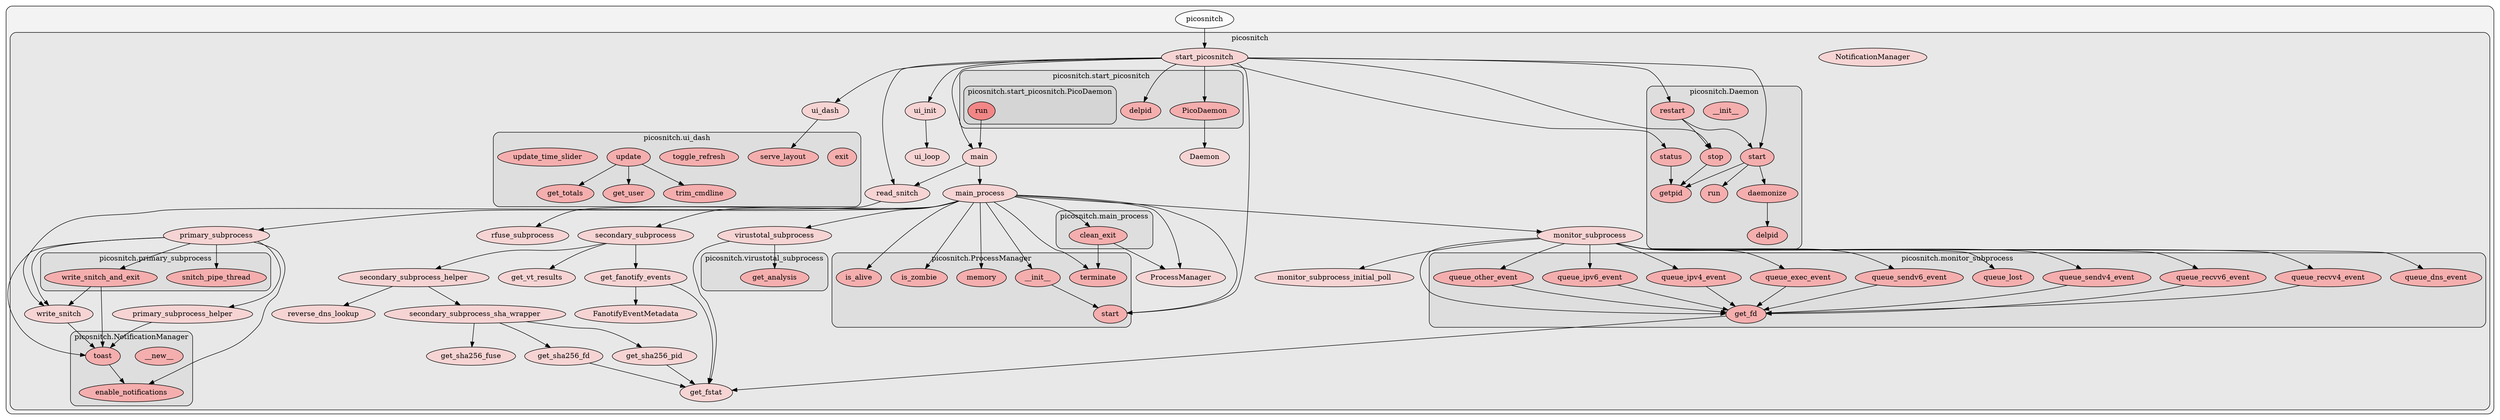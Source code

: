 digraph G {
    graph [rankdir=TB, clusterrank="local"];
    subgraph cluster_G {

        graph [style="filled,rounded",fillcolor="#80808018", label=""];
        picosnitch [label="picosnitch", style="filled", fillcolor="#ffffffb2", fontcolor="#000000", group="0"];
        subgraph cluster_picosnitch {

            graph [style="filled,rounded",fillcolor="#80808018", label="picosnitch"];
            picosnitch__Daemon [label="Daemon", style="filled", fillcolor="#feccccb2", fontcolor="#000000", group="0"];
        }
        subgraph cluster_picosnitch {

            graph [style="filled,rounded",fillcolor="#80808018", label="picosnitch"];
            picosnitch__FanotifyEventMetadata [label="FanotifyEventMetadata", style="filled", fillcolor="#feccccb2", fontcolor="#000000", group="0"];
        }
        subgraph cluster_picosnitch {

            graph [style="filled,rounded",fillcolor="#80808018", label="picosnitch"];
            picosnitch__NotificationManager [label="NotificationManager", style="filled", fillcolor="#feccccb2", fontcolor="#000000", group="0"];
        }
        subgraph cluster_picosnitch {

            graph [style="filled,rounded",fillcolor="#80808018", label="picosnitch"];
            picosnitch__ProcessManager [label="ProcessManager", style="filled", fillcolor="#feccccb2", fontcolor="#000000", group="0"];
        }
        subgraph cluster_picosnitch {

            graph [style="filled,rounded",fillcolor="#80808018", label="picosnitch"];
            picosnitch__get_fanotify_events [label="get_fanotify_events", style="filled", fillcolor="#feccccb2", fontcolor="#000000", group="0"];
        }
        subgraph cluster_picosnitch {

            graph [style="filled,rounded",fillcolor="#80808018", label="picosnitch"];
            picosnitch__get_fstat [label="get_fstat", style="filled", fillcolor="#feccccb2", fontcolor="#000000", group="0"];
        }
        subgraph cluster_picosnitch {

            graph [style="filled,rounded",fillcolor="#80808018", label="picosnitch"];
            picosnitch__get_sha256_fd [label="get_sha256_fd", style="filled", fillcolor="#feccccb2", fontcolor="#000000", group="0"];
        }
        subgraph cluster_picosnitch {

            graph [style="filled,rounded",fillcolor="#80808018", label="picosnitch"];
            picosnitch__get_sha256_fuse [label="get_sha256_fuse", style="filled", fillcolor="#feccccb2", fontcolor="#000000", group="0"];
        }
        subgraph cluster_picosnitch {

            graph [style="filled,rounded",fillcolor="#80808018", label="picosnitch"];
            picosnitch__get_sha256_pid [label="get_sha256_pid", style="filled", fillcolor="#feccccb2", fontcolor="#000000", group="0"];
        }
        subgraph cluster_picosnitch {

            graph [style="filled,rounded",fillcolor="#80808018", label="picosnitch"];
            picosnitch__get_vt_results [label="get_vt_results", style="filled", fillcolor="#feccccb2", fontcolor="#000000", group="0"];
        }
        subgraph cluster_picosnitch {

            graph [style="filled,rounded",fillcolor="#80808018", label="picosnitch"];
            picosnitch__main [label="main", style="filled", fillcolor="#feccccb2", fontcolor="#000000", group="0"];
        }
        subgraph cluster_picosnitch {

            graph [style="filled,rounded",fillcolor="#80808018", label="picosnitch"];
            picosnitch__main_process [label="main_process", style="filled", fillcolor="#feccccb2", fontcolor="#000000", group="0"];
        }
        subgraph cluster_picosnitch {

            graph [style="filled,rounded",fillcolor="#80808018", label="picosnitch"];
            picosnitch__monitor_subprocess [label="monitor_subprocess", style="filled", fillcolor="#feccccb2", fontcolor="#000000", group="0"];
        }
        subgraph cluster_picosnitch {

            graph [style="filled,rounded",fillcolor="#80808018", label="picosnitch"];
            picosnitch__monitor_subprocess_initial_poll [label="monitor_subprocess_initial_poll", style="filled", fillcolor="#feccccb2", fontcolor="#000000", group="0"];
        }
        subgraph cluster_picosnitch {

            graph [style="filled,rounded",fillcolor="#80808018", label="picosnitch"];
            picosnitch__primary_subprocess [label="primary_subprocess", style="filled", fillcolor="#feccccb2", fontcolor="#000000", group="0"];
        }
        subgraph cluster_picosnitch {

            graph [style="filled,rounded",fillcolor="#80808018", label="picosnitch"];
            picosnitch__primary_subprocess_helper [label="primary_subprocess_helper", style="filled", fillcolor="#feccccb2", fontcolor="#000000", group="0"];
        }
        subgraph cluster_picosnitch {

            graph [style="filled,rounded",fillcolor="#80808018", label="picosnitch"];
            picosnitch__read_snitch [label="read_snitch", style="filled", fillcolor="#feccccb2", fontcolor="#000000", group="0"];
        }
        subgraph cluster_picosnitch {

            graph [style="filled,rounded",fillcolor="#80808018", label="picosnitch"];
            picosnitch__reverse_dns_lookup [label="reverse_dns_lookup", style="filled", fillcolor="#feccccb2", fontcolor="#000000", group="0"];
        }
        subgraph cluster_picosnitch {

            graph [style="filled,rounded",fillcolor="#80808018", label="picosnitch"];
            picosnitch__rfuse_subprocess [label="rfuse_subprocess", style="filled", fillcolor="#feccccb2", fontcolor="#000000", group="0"];
        }
        subgraph cluster_picosnitch {

            graph [style="filled,rounded",fillcolor="#80808018", label="picosnitch"];
            picosnitch__secondary_subprocess [label="secondary_subprocess", style="filled", fillcolor="#feccccb2", fontcolor="#000000", group="0"];
        }
        subgraph cluster_picosnitch {

            graph [style="filled,rounded",fillcolor="#80808018", label="picosnitch"];
            picosnitch__secondary_subprocess_helper [label="secondary_subprocess_helper", style="filled", fillcolor="#feccccb2", fontcolor="#000000", group="0"];
        }
        subgraph cluster_picosnitch {

            graph [style="filled,rounded",fillcolor="#80808018", label="picosnitch"];
            picosnitch__secondary_subprocess_sha_wrapper [label="secondary_subprocess_sha_wrapper", style="filled", fillcolor="#feccccb2", fontcolor="#000000", group="0"];
        }
        subgraph cluster_picosnitch {

            graph [style="filled,rounded",fillcolor="#80808018", label="picosnitch"];
            picosnitch__start_picosnitch [label="start_picosnitch", style="filled", fillcolor="#feccccb2", fontcolor="#000000", group="0"];
        }
        subgraph cluster_picosnitch {

            graph [style="filled,rounded",fillcolor="#80808018", label="picosnitch"];
            picosnitch__ui_dash [label="ui_dash", style="filled", fillcolor="#feccccb2", fontcolor="#000000", group="0"];
        }
        subgraph cluster_picosnitch {

            graph [style="filled,rounded",fillcolor="#80808018", label="picosnitch"];
            picosnitch__ui_init [label="ui_init", style="filled", fillcolor="#feccccb2", fontcolor="#000000", group="0"];
        }
        subgraph cluster_picosnitch {

            graph [style="filled,rounded",fillcolor="#80808018", label="picosnitch"];
            picosnitch__ui_loop [label="ui_loop", style="filled", fillcolor="#feccccb2", fontcolor="#000000", group="0"];
        }
        subgraph cluster_picosnitch {

            graph [style="filled,rounded",fillcolor="#80808018", label="picosnitch"];
            picosnitch__virustotal_subprocess [label="virustotal_subprocess", style="filled", fillcolor="#feccccb2", fontcolor="#000000", group="0"];
        }
        subgraph cluster_picosnitch {

            graph [style="filled,rounded",fillcolor="#80808018", label="picosnitch"];
            picosnitch__write_snitch [label="write_snitch", style="filled", fillcolor="#feccccb2", fontcolor="#000000", group="0"];
            subgraph cluster_picosnitch__Daemon {

                graph [style="filled,rounded",fillcolor="#80808018", label="picosnitch.Daemon"];
                picosnitch__Daemon____init__ [label="__init__", style="filled", fillcolor="#ff9999b2", fontcolor="#000000", group="0"];
            }
            subgraph cluster_picosnitch__Daemon {

                graph [style="filled,rounded",fillcolor="#80808018", label="picosnitch.Daemon"];
                picosnitch__Daemon__daemonize [label="daemonize", style="filled", fillcolor="#ff9999b2", fontcolor="#000000", group="0"];
            }
            subgraph cluster_picosnitch__Daemon {

                graph [style="filled,rounded",fillcolor="#80808018", label="picosnitch.Daemon"];
                picosnitch__Daemon__delpid [label="delpid", style="filled", fillcolor="#ff9999b2", fontcolor="#000000", group="0"];
            }
            subgraph cluster_picosnitch__Daemon {

                graph [style="filled,rounded",fillcolor="#80808018", label="picosnitch.Daemon"];
                picosnitch__Daemon__getpid [label="getpid", style="filled", fillcolor="#ff9999b2", fontcolor="#000000", group="0"];
            }
            subgraph cluster_picosnitch__Daemon {

                graph [style="filled,rounded",fillcolor="#80808018", label="picosnitch.Daemon"];
                picosnitch__Daemon__restart [label="restart", style="filled", fillcolor="#ff9999b2", fontcolor="#000000", group="0"];
            }
            subgraph cluster_picosnitch__Daemon {

                graph [style="filled,rounded",fillcolor="#80808018", label="picosnitch.Daemon"];
                picosnitch__Daemon__run [label="run", style="filled", fillcolor="#ff9999b2", fontcolor="#000000", group="0"];
            }
            subgraph cluster_picosnitch__Daemon {

                graph [style="filled,rounded",fillcolor="#80808018", label="picosnitch.Daemon"];
                picosnitch__Daemon__start [label="start", style="filled", fillcolor="#ff9999b2", fontcolor="#000000", group="0"];
            }
            subgraph cluster_picosnitch__Daemon {

                graph [style="filled,rounded",fillcolor="#80808018", label="picosnitch.Daemon"];
                picosnitch__Daemon__status [label="status", style="filled", fillcolor="#ff9999b2", fontcolor="#000000", group="0"];
            }
            subgraph cluster_picosnitch__Daemon {

                graph [style="filled,rounded",fillcolor="#80808018", label="picosnitch.Daemon"];
                picosnitch__Daemon__stop [label="stop", style="filled", fillcolor="#ff9999b2", fontcolor="#000000", group="0"];
            }
            subgraph cluster_picosnitch__NotificationManager {

                graph [style="filled,rounded",fillcolor="#80808018", label="picosnitch.NotificationManager"];
                picosnitch__NotificationManager____new__ [label="__new__", style="filled", fillcolor="#ff9999b2", fontcolor="#000000", group="0"];
            }
            subgraph cluster_picosnitch__NotificationManager {

                graph [style="filled,rounded",fillcolor="#80808018", label="picosnitch.NotificationManager"];
                picosnitch__NotificationManager__enable_notifications [label="enable_notifications", style="filled", fillcolor="#ff9999b2", fontcolor="#000000", group="0"];
            }
            subgraph cluster_picosnitch__NotificationManager {

                graph [style="filled,rounded",fillcolor="#80808018", label="picosnitch.NotificationManager"];
                picosnitch__NotificationManager__toast [label="toast", style="filled", fillcolor="#ff9999b2", fontcolor="#000000", group="0"];
            }
            subgraph cluster_picosnitch__ProcessManager {

                graph [style="filled,rounded",fillcolor="#80808018", label="picosnitch.ProcessManager"];
                picosnitch__ProcessManager____init__ [label="__init__", style="filled", fillcolor="#ff9999b2", fontcolor="#000000", group="0"];
            }
            subgraph cluster_picosnitch__ProcessManager {

                graph [style="filled,rounded",fillcolor="#80808018", label="picosnitch.ProcessManager"];
                picosnitch__ProcessManager__is_alive [label="is_alive", style="filled", fillcolor="#ff9999b2", fontcolor="#000000", group="0"];
            }
            subgraph cluster_picosnitch__ProcessManager {

                graph [style="filled,rounded",fillcolor="#80808018", label="picosnitch.ProcessManager"];
                picosnitch__ProcessManager__is_zombie [label="is_zombie", style="filled", fillcolor="#ff9999b2", fontcolor="#000000", group="0"];
            }
            subgraph cluster_picosnitch__ProcessManager {

                graph [style="filled,rounded",fillcolor="#80808018", label="picosnitch.ProcessManager"];
                picosnitch__ProcessManager__memory [label="memory", style="filled", fillcolor="#ff9999b2", fontcolor="#000000", group="0"];
            }
            subgraph cluster_picosnitch__ProcessManager {

                graph [style="filled,rounded",fillcolor="#80808018", label="picosnitch.ProcessManager"];
                picosnitch__ProcessManager__start [label="start", style="filled", fillcolor="#ff9999b2", fontcolor="#000000", group="0"];
            }
            subgraph cluster_picosnitch__ProcessManager {

                graph [style="filled,rounded",fillcolor="#80808018", label="picosnitch.ProcessManager"];
                picosnitch__ProcessManager__terminate [label="terminate", style="filled", fillcolor="#ff9999b2", fontcolor="#000000", group="0"];
            }
            subgraph cluster_picosnitch__main_process {

                graph [style="filled,rounded",fillcolor="#80808018", label="picosnitch.main_process"];
                picosnitch__main_process__clean_exit [label="clean_exit", style="filled", fillcolor="#ff9999b2", fontcolor="#000000", group="0"];
            }
            subgraph cluster_picosnitch__monitor_subprocess {

                graph [style="filled,rounded",fillcolor="#80808018", label="picosnitch.monitor_subprocess"];
                picosnitch__monitor_subprocess__get_fd [label="get_fd", style="filled", fillcolor="#ff9999b2", fontcolor="#000000", group="0"];
            }
            subgraph cluster_picosnitch__monitor_subprocess {

                graph [style="filled,rounded",fillcolor="#80808018", label="picosnitch.monitor_subprocess"];
                picosnitch__monitor_subprocess__queue_dns_event [label="queue_dns_event", style="filled", fillcolor="#ff9999b2", fontcolor="#000000", group="0"];
            }
            subgraph cluster_picosnitch__monitor_subprocess {

                graph [style="filled,rounded",fillcolor="#80808018", label="picosnitch.monitor_subprocess"];
                picosnitch__monitor_subprocess__queue_exec_event [label="queue_exec_event", style="filled", fillcolor="#ff9999b2", fontcolor="#000000", group="0"];
            }
            subgraph cluster_picosnitch__monitor_subprocess {

                graph [style="filled,rounded",fillcolor="#80808018", label="picosnitch.monitor_subprocess"];
                picosnitch__monitor_subprocess__queue_ipv4_event [label="queue_ipv4_event", style="filled", fillcolor="#ff9999b2", fontcolor="#000000", group="0"];
            }
            subgraph cluster_picosnitch__monitor_subprocess {

                graph [style="filled,rounded",fillcolor="#80808018", label="picosnitch.monitor_subprocess"];
                picosnitch__monitor_subprocess__queue_ipv6_event [label="queue_ipv6_event", style="filled", fillcolor="#ff9999b2", fontcolor="#000000", group="0"];
            }
            subgraph cluster_picosnitch__monitor_subprocess {

                graph [style="filled,rounded",fillcolor="#80808018", label="picosnitch.monitor_subprocess"];
                picosnitch__monitor_subprocess__queue_lost [label="queue_lost", style="filled", fillcolor="#ff9999b2", fontcolor="#000000", group="0"];
            }
            subgraph cluster_picosnitch__monitor_subprocess {

                graph [style="filled,rounded",fillcolor="#80808018", label="picosnitch.monitor_subprocess"];
                picosnitch__monitor_subprocess__queue_other_event [label="queue_other_event", style="filled", fillcolor="#ff9999b2", fontcolor="#000000", group="0"];
            }
            subgraph cluster_picosnitch__monitor_subprocess {

                graph [style="filled,rounded",fillcolor="#80808018", label="picosnitch.monitor_subprocess"];
                picosnitch__monitor_subprocess__queue_recvv4_event [label="queue_recvv4_event", style="filled", fillcolor="#ff9999b2", fontcolor="#000000", group="0"];
            }
            subgraph cluster_picosnitch__monitor_subprocess {

                graph [style="filled,rounded",fillcolor="#80808018", label="picosnitch.monitor_subprocess"];
                picosnitch__monitor_subprocess__queue_recvv6_event [label="queue_recvv6_event", style="filled", fillcolor="#ff9999b2", fontcolor="#000000", group="0"];
            }
            subgraph cluster_picosnitch__monitor_subprocess {

                graph [style="filled,rounded",fillcolor="#80808018", label="picosnitch.monitor_subprocess"];
                picosnitch__monitor_subprocess__queue_sendv4_event [label="queue_sendv4_event", style="filled", fillcolor="#ff9999b2", fontcolor="#000000", group="0"];
            }
            subgraph cluster_picosnitch__monitor_subprocess {

                graph [style="filled,rounded",fillcolor="#80808018", label="picosnitch.monitor_subprocess"];
                picosnitch__monitor_subprocess__queue_sendv6_event [label="queue_sendv6_event", style="filled", fillcolor="#ff9999b2", fontcolor="#000000", group="0"];
            }
            subgraph cluster_picosnitch__primary_subprocess {

                graph [style="filled,rounded",fillcolor="#80808018", label="picosnitch.primary_subprocess"];
                picosnitch__primary_subprocess__snitch_pipe_thread [label="snitch_pipe_thread", style="filled", fillcolor="#ff9999b2", fontcolor="#000000", group="0"];
            }
            subgraph cluster_picosnitch__primary_subprocess {

                graph [style="filled,rounded",fillcolor="#80808018", label="picosnitch.primary_subprocess"];
                picosnitch__primary_subprocess__write_snitch_and_exit [label="write_snitch_and_exit", style="filled", fillcolor="#ff9999b2", fontcolor="#000000", group="0"];
            }
            subgraph cluster_picosnitch__start_picosnitch {

                graph [style="filled,rounded",fillcolor="#80808018", label="picosnitch.start_picosnitch"];
                picosnitch__start_picosnitch__PicoDaemon [label="PicoDaemon", style="filled", fillcolor="#ff9999b2", fontcolor="#000000", group="0"];
            }
            subgraph cluster_picosnitch__start_picosnitch {

                graph [style="filled,rounded",fillcolor="#80808018", label="picosnitch.start_picosnitch"];
                picosnitch__start_picosnitch__delpid [label="delpid", style="filled", fillcolor="#ff9999b2", fontcolor="#000000", group="0"];
                subgraph cluster_picosnitch__start_picosnitch__PicoDaemon {

                    graph [style="filled,rounded",fillcolor="#80808018", label="picosnitch.start_picosnitch.PicoDaemon"];
                    picosnitch__start_picosnitch__PicoDaemon__run [label="run", style="filled", fillcolor="#ff6565b2", fontcolor="#000000", group="0"];
                }
            }
            subgraph cluster_picosnitch__ui_dash {

                graph [style="filled,rounded",fillcolor="#80808018", label="picosnitch.ui_dash"];
                picosnitch__ui_dash__exit [label="exit", style="filled", fillcolor="#ff9999b2", fontcolor="#000000", group="0"];
            }
            subgraph cluster_picosnitch__ui_dash {

                graph [style="filled,rounded",fillcolor="#80808018", label="picosnitch.ui_dash"];
                picosnitch__ui_dash__get_totals [label="get_totals", style="filled", fillcolor="#ff9999b2", fontcolor="#000000", group="0"];
            }
            subgraph cluster_picosnitch__ui_dash {

                graph [style="filled,rounded",fillcolor="#80808018", label="picosnitch.ui_dash"];
                picosnitch__ui_dash__get_user [label="get_user", style="filled", fillcolor="#ff9999b2", fontcolor="#000000", group="0"];
            }
            subgraph cluster_picosnitch__ui_dash {

                graph [style="filled,rounded",fillcolor="#80808018", label="picosnitch.ui_dash"];
                picosnitch__ui_dash__serve_layout [label="serve_layout", style="filled", fillcolor="#ff9999b2", fontcolor="#000000", group="0"];
            }
            subgraph cluster_picosnitch__ui_dash {

                graph [style="filled,rounded",fillcolor="#80808018", label="picosnitch.ui_dash"];
                picosnitch__ui_dash__toggle_refresh [label="toggle_refresh", style="filled", fillcolor="#ff9999b2", fontcolor="#000000", group="0"];
            }
            subgraph cluster_picosnitch__ui_dash {

                graph [style="filled,rounded",fillcolor="#80808018", label="picosnitch.ui_dash"];
                picosnitch__ui_dash__trim_cmdline [label="trim_cmdline", style="filled", fillcolor="#ff9999b2", fontcolor="#000000", group="0"];
            }
            subgraph cluster_picosnitch__ui_dash {

                graph [style="filled,rounded",fillcolor="#80808018", label="picosnitch.ui_dash"];
                picosnitch__ui_dash__update [label="update", style="filled", fillcolor="#ff9999b2", fontcolor="#000000", group="0"];
            }
            subgraph cluster_picosnitch__ui_dash {

                graph [style="filled,rounded",fillcolor="#80808018", label="picosnitch.ui_dash"];
                picosnitch__ui_dash__update_time_slider [label="update_time_slider", style="filled", fillcolor="#ff9999b2", fontcolor="#000000", group="0"];
            }
            subgraph cluster_picosnitch__virustotal_subprocess {

                graph [style="filled,rounded",fillcolor="#80808018", label="picosnitch.virustotal_subprocess"];
                picosnitch__virustotal_subprocess__get_analysis [label="get_analysis", style="filled", fillcolor="#ff9999b2", fontcolor="#000000", group="0"];
            }
        }
    }
        picosnitch -> picosnitch__start_picosnitch [style="solid", color="#000000"];
        picosnitch__Daemon__daemonize -> picosnitch__Daemon__delpid [style="solid", color="#000000"];
        picosnitch__Daemon__restart -> picosnitch__Daemon__start [style="solid", color="#000000"];
        picosnitch__Daemon__restart -> picosnitch__Daemon__stop [style="solid", color="#000000"];
        picosnitch__Daemon__start -> picosnitch__Daemon__daemonize [style="solid", color="#000000"];
        picosnitch__Daemon__start -> picosnitch__Daemon__getpid [style="solid", color="#000000"];
        picosnitch__Daemon__start -> picosnitch__Daemon__run [style="solid", color="#000000"];
        picosnitch__Daemon__status -> picosnitch__Daemon__getpid [style="solid", color="#000000"];
        picosnitch__Daemon__stop -> picosnitch__Daemon__getpid [style="solid", color="#000000"];
        picosnitch__NotificationManager__toast -> picosnitch__NotificationManager__enable_notifications [style="solid", color="#000000"];
        picosnitch__ProcessManager____init__ -> picosnitch__ProcessManager__start [style="solid", color="#000000"];
        picosnitch__get_fanotify_events -> picosnitch__FanotifyEventMetadata [style="solid", color="#000000"];
        picosnitch__get_fanotify_events -> picosnitch__get_fstat [style="solid", color="#000000"];
        picosnitch__get_sha256_fd -> picosnitch__get_fstat [style="solid", color="#000000"];
        picosnitch__get_sha256_pid -> picosnitch__get_fstat [style="solid", color="#000000"];
        picosnitch__main -> picosnitch__main_process [style="solid", color="#000000"];
        picosnitch__main -> picosnitch__read_snitch [style="solid", color="#000000"];
        picosnitch__main_process -> picosnitch__ProcessManager [style="solid", color="#000000"];
        picosnitch__main_process -> picosnitch__ProcessManager____init__ [style="solid", color="#000000"];
        picosnitch__main_process -> picosnitch__ProcessManager__is_alive [style="solid", color="#000000"];
        picosnitch__main_process -> picosnitch__ProcessManager__is_zombie [style="solid", color="#000000"];
        picosnitch__main_process -> picosnitch__ProcessManager__memory [style="solid", color="#000000"];
        picosnitch__main_process -> picosnitch__ProcessManager__start [style="solid", color="#000000"];
        picosnitch__main_process -> picosnitch__ProcessManager__terminate [style="solid", color="#000000"];
        picosnitch__main_process -> picosnitch__main_process__clean_exit [style="solid", color="#000000"];
        picosnitch__main_process -> picosnitch__monitor_subprocess [style="solid", color="#000000"];
        picosnitch__main_process -> picosnitch__primary_subprocess [style="solid", color="#000000"];
        picosnitch__main_process -> picosnitch__rfuse_subprocess [style="solid", color="#000000"];
        picosnitch__main_process -> picosnitch__secondary_subprocess [style="solid", color="#000000"];
        picosnitch__main_process -> picosnitch__virustotal_subprocess [style="solid", color="#000000"];
        picosnitch__main_process__clean_exit -> picosnitch__ProcessManager [style="solid", color="#000000"];
        picosnitch__main_process__clean_exit -> picosnitch__ProcessManager__terminate [style="solid", color="#000000"];
        picosnitch__monitor_subprocess -> picosnitch__monitor_subprocess__get_fd [style="solid", color="#000000"];
        picosnitch__monitor_subprocess -> picosnitch__monitor_subprocess__queue_dns_event [style="solid", color="#000000"];
        picosnitch__monitor_subprocess -> picosnitch__monitor_subprocess__queue_exec_event [style="solid", color="#000000"];
        picosnitch__monitor_subprocess -> picosnitch__monitor_subprocess__queue_ipv4_event [style="solid", color="#000000"];
        picosnitch__monitor_subprocess -> picosnitch__monitor_subprocess__queue_ipv6_event [style="solid", color="#000000"];
        picosnitch__monitor_subprocess -> picosnitch__monitor_subprocess__queue_lost [style="solid", color="#000000"];
        picosnitch__monitor_subprocess -> picosnitch__monitor_subprocess__queue_other_event [style="solid", color="#000000"];
        picosnitch__monitor_subprocess -> picosnitch__monitor_subprocess__queue_recvv4_event [style="solid", color="#000000"];
        picosnitch__monitor_subprocess -> picosnitch__monitor_subprocess__queue_recvv6_event [style="solid", color="#000000"];
        picosnitch__monitor_subprocess -> picosnitch__monitor_subprocess__queue_sendv4_event [style="solid", color="#000000"];
        picosnitch__monitor_subprocess -> picosnitch__monitor_subprocess__queue_sendv6_event [style="solid", color="#000000"];
        picosnitch__monitor_subprocess -> picosnitch__monitor_subprocess_initial_poll [style="solid", color="#000000"];
        picosnitch__monitor_subprocess__get_fd -> picosnitch__get_fstat [style="solid", color="#000000"];
        picosnitch__monitor_subprocess__queue_exec_event -> picosnitch__monitor_subprocess__get_fd [style="solid", color="#000000"];
        picosnitch__monitor_subprocess__queue_ipv4_event -> picosnitch__monitor_subprocess__get_fd [style="solid", color="#000000"];
        picosnitch__monitor_subprocess__queue_ipv6_event -> picosnitch__monitor_subprocess__get_fd [style="solid", color="#000000"];
        picosnitch__monitor_subprocess__queue_other_event -> picosnitch__monitor_subprocess__get_fd [style="solid", color="#000000"];
        picosnitch__monitor_subprocess__queue_recvv4_event -> picosnitch__monitor_subprocess__get_fd [style="solid", color="#000000"];
        picosnitch__monitor_subprocess__queue_recvv6_event -> picosnitch__monitor_subprocess__get_fd [style="solid", color="#000000"];
        picosnitch__monitor_subprocess__queue_sendv4_event -> picosnitch__monitor_subprocess__get_fd [style="solid", color="#000000"];
        picosnitch__monitor_subprocess__queue_sendv6_event -> picosnitch__monitor_subprocess__get_fd [style="solid", color="#000000"];
        picosnitch__primary_subprocess -> picosnitch__NotificationManager__enable_notifications [style="solid", color="#000000"];
        picosnitch__primary_subprocess -> picosnitch__NotificationManager__toast [style="solid", color="#000000"];
        picosnitch__primary_subprocess -> picosnitch__primary_subprocess__snitch_pipe_thread [style="solid", color="#000000"];
        picosnitch__primary_subprocess -> picosnitch__primary_subprocess__write_snitch_and_exit [style="solid", color="#000000"];
        picosnitch__primary_subprocess -> picosnitch__primary_subprocess_helper [style="solid", color="#000000"];
        picosnitch__primary_subprocess -> picosnitch__write_snitch [style="solid", color="#000000"];
        picosnitch__primary_subprocess__write_snitch_and_exit -> picosnitch__NotificationManager__toast [style="solid", color="#000000"];
        picosnitch__primary_subprocess__write_snitch_and_exit -> picosnitch__write_snitch [style="solid", color="#000000"];
        picosnitch__primary_subprocess_helper -> picosnitch__NotificationManager__toast [style="solid", color="#000000"];
        picosnitch__read_snitch -> picosnitch__write_snitch [style="solid", color="#000000"];
        picosnitch__secondary_subprocess -> picosnitch__get_fanotify_events [style="solid", color="#000000"];
        picosnitch__secondary_subprocess -> picosnitch__get_vt_results [style="solid", color="#000000"];
        picosnitch__secondary_subprocess -> picosnitch__secondary_subprocess_helper [style="solid", color="#000000"];
        picosnitch__secondary_subprocess_helper -> picosnitch__reverse_dns_lookup [style="solid", color="#000000"];
        picosnitch__secondary_subprocess_helper -> picosnitch__secondary_subprocess_sha_wrapper [style="solid", color="#000000"];
        picosnitch__secondary_subprocess_sha_wrapper -> picosnitch__get_sha256_fd [style="solid", color="#000000"];
        picosnitch__secondary_subprocess_sha_wrapper -> picosnitch__get_sha256_fuse [style="solid", color="#000000"];
        picosnitch__secondary_subprocess_sha_wrapper -> picosnitch__get_sha256_pid [style="solid", color="#000000"];
        picosnitch__start_picosnitch -> picosnitch__Daemon__restart [style="solid", color="#000000"];
        picosnitch__start_picosnitch -> picosnitch__Daemon__start [style="solid", color="#000000"];
        picosnitch__start_picosnitch -> picosnitch__Daemon__status [style="solid", color="#000000"];
        picosnitch__start_picosnitch -> picosnitch__Daemon__stop [style="solid", color="#000000"];
        picosnitch__start_picosnitch -> picosnitch__ProcessManager__start [style="solid", color="#000000"];
        picosnitch__start_picosnitch -> picosnitch__main [style="solid", color="#000000"];
        picosnitch__start_picosnitch -> picosnitch__read_snitch [style="solid", color="#000000"];
        picosnitch__start_picosnitch -> picosnitch__start_picosnitch__PicoDaemon [style="solid", color="#000000"];
        picosnitch__start_picosnitch -> picosnitch__start_picosnitch__delpid [style="solid", color="#000000"];
        picosnitch__start_picosnitch -> picosnitch__ui_dash [style="solid", color="#000000"];
        picosnitch__start_picosnitch -> picosnitch__ui_init [style="solid", color="#000000"];
        picosnitch__start_picosnitch__PicoDaemon -> picosnitch__Daemon [style="solid", color="#000000"];
        picosnitch__start_picosnitch__PicoDaemon__run -> picosnitch__main [style="solid", color="#000000"];
        picosnitch__ui_dash -> picosnitch__ui_dash__serve_layout [style="solid", color="#000000"];
        picosnitch__ui_dash__update -> picosnitch__ui_dash__get_totals [style="solid", color="#000000"];
        picosnitch__ui_dash__update -> picosnitch__ui_dash__get_user [style="solid", color="#000000"];
        picosnitch__ui_dash__update -> picosnitch__ui_dash__trim_cmdline [style="solid", color="#000000"];
        picosnitch__ui_init -> picosnitch__ui_loop [style="solid", color="#000000"];
        picosnitch__virustotal_subprocess -> picosnitch__get_fstat [style="solid", color="#000000"];
        picosnitch__virustotal_subprocess -> picosnitch__virustotal_subprocess__get_analysis [style="solid", color="#000000"];
        picosnitch__write_snitch -> picosnitch__NotificationManager__toast [style="solid", color="#000000"];
    }
